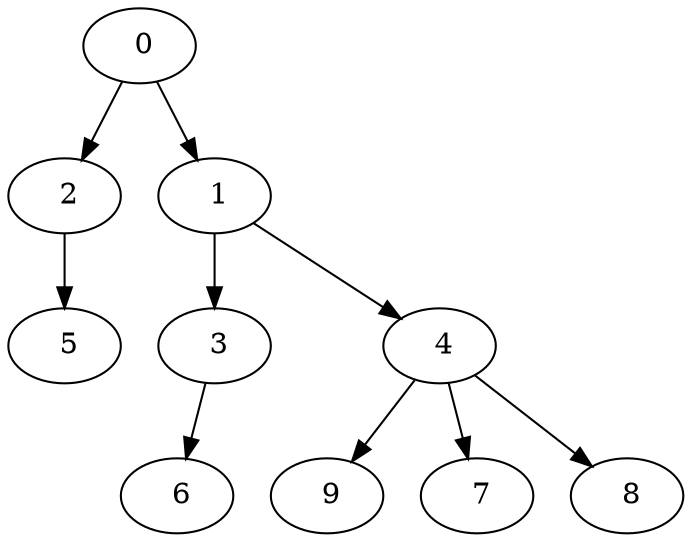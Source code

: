 digraph mytree {
" 0" -> " 2";
" 0" -> " 1";
" 2" -> " 5";
" 1" -> " 3";
" 1" -> " 4";
" 3" -> " 6";
" 4" -> " 9";
" 4" -> " 7";
" 4" -> " 8";
" 9";
" 5";
" 6";
" 7";
" 8";
}
